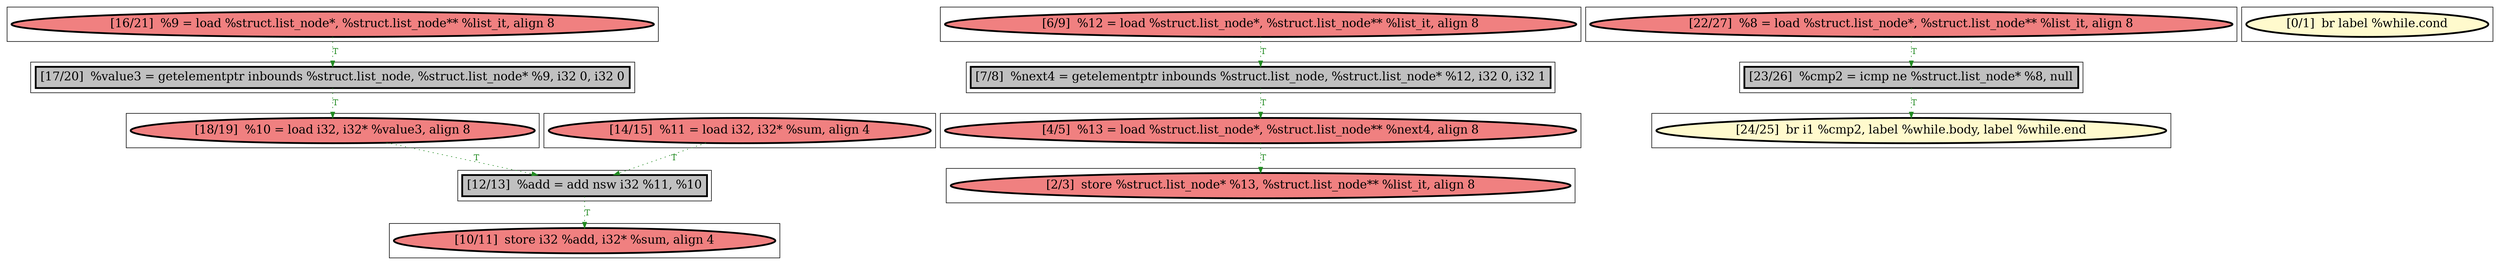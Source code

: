 
digraph G {



node1068->node1073 [style=dotted,color=forestgreen,label="T",fontcolor=forestgreen ]
node1067->node1066 [style=dotted,color=forestgreen,label="T",fontcolor=forestgreen ]
node1069->node1063 [style=dotted,color=forestgreen,label="T",fontcolor=forestgreen ]
node1063->node1062 [style=dotted,color=forestgreen,label="T",fontcolor=forestgreen ]
node1064->node1069 [style=dotted,color=forestgreen,label="T",fontcolor=forestgreen ]
node1073->node1074 [style=dotted,color=forestgreen,label="T",fontcolor=forestgreen ]
node1074->node1066 [style=dotted,color=forestgreen,label="T",fontcolor=forestgreen ]
node1072->node1071 [style=dotted,color=forestgreen,label="T",fontcolor=forestgreen ]
node1070->node1072 [style=dotted,color=forestgreen,label="T",fontcolor=forestgreen ]
node1066->node1065 [style=dotted,color=forestgreen,label="T",fontcolor=forestgreen ]


subgraph cluster13 {


node1074 [penwidth=3.0,fontsize=20,fillcolor=lightcoral,label="[18/19]  %10 = load i32, i32* %value3, align 8",shape=ellipse,style=filled ]



}

subgraph cluster11 {


node1072 [penwidth=3.0,fontsize=20,fillcolor=grey,label="[23/26]  %cmp2 = icmp ne %struct.list_node* %8, null",shape=rectangle,style=filled ]



}

subgraph cluster10 {


node1071 [penwidth=3.0,fontsize=20,fillcolor=lemonchiffon,label="[24/25]  br i1 %cmp2, label %while.body, label %while.end",shape=ellipse,style=filled ]



}

subgraph cluster9 {


node1070 [penwidth=3.0,fontsize=20,fillcolor=lightcoral,label="[22/27]  %8 = load %struct.list_node*, %struct.list_node** %list_it, align 8",shape=ellipse,style=filled ]



}

subgraph cluster8 {


node1069 [penwidth=3.0,fontsize=20,fillcolor=grey,label="[7/8]  %next4 = getelementptr inbounds %struct.list_node, %struct.list_node* %12, i32 0, i32 1",shape=rectangle,style=filled ]



}

subgraph cluster7 {


node1068 [penwidth=3.0,fontsize=20,fillcolor=lightcoral,label="[16/21]  %9 = load %struct.list_node*, %struct.list_node** %list_it, align 8",shape=ellipse,style=filled ]



}

subgraph cluster6 {


node1067 [penwidth=3.0,fontsize=20,fillcolor=lightcoral,label="[14/15]  %11 = load i32, i32* %sum, align 4",shape=ellipse,style=filled ]



}

subgraph cluster0 {


node1061 [penwidth=3.0,fontsize=20,fillcolor=lemonchiffon,label="[0/1]  br label %while.cond",shape=ellipse,style=filled ]



}

subgraph cluster12 {


node1073 [penwidth=3.0,fontsize=20,fillcolor=grey,label="[17/20]  %value3 = getelementptr inbounds %struct.list_node, %struct.list_node* %9, i32 0, i32 0",shape=rectangle,style=filled ]



}

subgraph cluster5 {


node1066 [penwidth=3.0,fontsize=20,fillcolor=grey,label="[12/13]  %add = add nsw i32 %11, %10",shape=rectangle,style=filled ]



}

subgraph cluster1 {


node1062 [penwidth=3.0,fontsize=20,fillcolor=lightcoral,label="[2/3]  store %struct.list_node* %13, %struct.list_node** %list_it, align 8",shape=ellipse,style=filled ]



}

subgraph cluster2 {


node1063 [penwidth=3.0,fontsize=20,fillcolor=lightcoral,label="[4/5]  %13 = load %struct.list_node*, %struct.list_node** %next4, align 8",shape=ellipse,style=filled ]



}

subgraph cluster3 {


node1064 [penwidth=3.0,fontsize=20,fillcolor=lightcoral,label="[6/9]  %12 = load %struct.list_node*, %struct.list_node** %list_it, align 8",shape=ellipse,style=filled ]



}

subgraph cluster4 {


node1065 [penwidth=3.0,fontsize=20,fillcolor=lightcoral,label="[10/11]  store i32 %add, i32* %sum, align 4",shape=ellipse,style=filled ]



}

}
